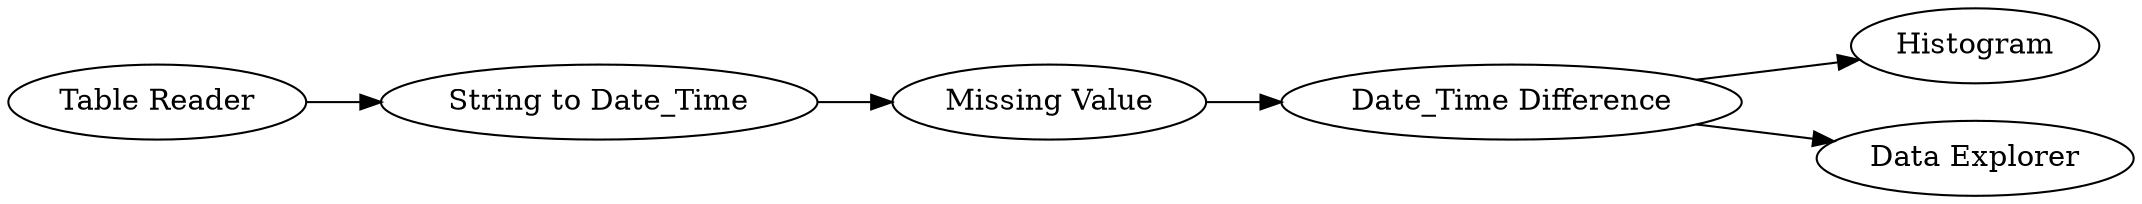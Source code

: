 digraph {
	5 -> 3
	3 -> 4
	1 -> 2
	2 -> 5
	3 -> 6
	5 [label="Missing Value"]
	1 [label="Table Reader"]
	4 [label=Histogram]
	6 [label="Data Explorer"]
	3 [label="Date_Time Difference"]
	2 [label="String to Date_Time"]
	rankdir=LR
}
